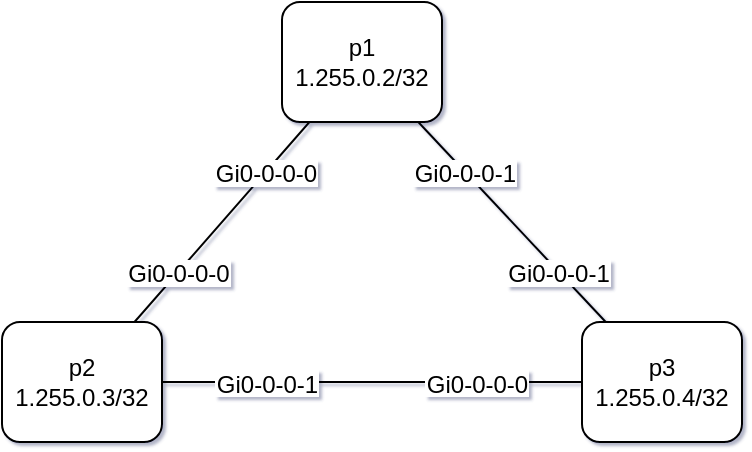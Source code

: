 <mxfile type="device" compressed="false">
    <diagram id="Topology" name="Topology">
      <mxGraphModel dx="1000" dy="1000" grid="1" gridSize="10" guides="1" tooltips="1" connect="1" arrows="1" fold="1" page="1" pageScale="1" pageWidth="827" pageHeight="1169" math="0" shadow="1">
        <root>
          <mxCell id="0" />   
          <mxCell id="1" parent="0" />
        <object id="p1" label="p1 1.255.0.2/32">
      <mxCell style="rounded=1;whiteSpace=wrap;html=1;" vertex="1" parent="1">
          <mxGeometry x="360" y="40" width="80" height="60" as="geometry" />
      </mxCell>
    </object><object id="p2" label="p2 1.255.0.3/32">
      <mxCell style="rounded=1;whiteSpace=wrap;html=1;" vertex="1" parent="1">
          <mxGeometry x="220" y="200" width="80" height="60" as="geometry" />
      </mxCell>
    </object><mxCell id="8fa89d39353f2542435ba347db180703-src" value="Gi0-0-0-0" style="labelBackgroundColor=#ffffff;;" vertex="1" connectable="0" parent="8fa89d39353f2542435ba347db180703">
      <mxGeometry x="-0.5" relative="1" as="geometry">
        <mxPoint as="offset" />
      </mxGeometry>
    </mxCell><mxCell id="8fa89d39353f2542435ba347db180703-trgt" value="Gi0-0-0-0" style="labelBackgroundColor=#ffffff;;" vertex="1" connectable="0" parent="8fa89d39353f2542435ba347db180703">
      <mxGeometry x="0.5" relative="-1" as="geometry">
        <mxPoint as="offset" />
      </mxGeometry>
    </mxCell><object id="8fa89d39353f2542435ba347db180703" label="" src_label="Gi0-0-0-0" trgt_label="Gi0-0-0-0" source="p1" target="p2">
      <mxCell style="endArrow=none;" edge="1" parent="1" source="p1" target="p2">
          <mxGeometry relative="1" as="geometry" />
      </mxCell>
    </object><object id="p3" label="p3 1.255.0.4/32">
      <mxCell style="rounded=1;whiteSpace=wrap;html=1;" vertex="1" parent="1">
          <mxGeometry x="510" y="200" width="80" height="60" as="geometry" />
      </mxCell>
    </object><mxCell id="c4f6bc0388daec2648a1e79aaaed3f5f-src" value="Gi0-0-0-1" style="labelBackgroundColor=#ffffff;;" vertex="1" connectable="0" parent="c4f6bc0388daec2648a1e79aaaed3f5f">
      <mxGeometry x="-0.5" relative="1" as="geometry">
        <mxPoint as="offset" />
      </mxGeometry>
    </mxCell><mxCell id="c4f6bc0388daec2648a1e79aaaed3f5f-trgt" value="Gi0-0-0-0" style="labelBackgroundColor=#ffffff;;" vertex="1" connectable="0" parent="c4f6bc0388daec2648a1e79aaaed3f5f">
      <mxGeometry x="0.5" relative="-1" as="geometry">
        <mxPoint as="offset" />
      </mxGeometry>
    </mxCell><object id="c4f6bc0388daec2648a1e79aaaed3f5f" label="" src_label="Gi0-0-0-1" trgt_label="Gi0-0-0-0" source="p2" target="p3">
      <mxCell style="endArrow=none;" edge="1" parent="1" source="p2" target="p3">
          <mxGeometry relative="1" as="geometry" />
      </mxCell>
    </object><mxCell id="8c92e8f15b53a2817d27263d768bb159-src" value="Gi0-0-0-1" style="labelBackgroundColor=#ffffff;;" vertex="1" connectable="0" parent="8c92e8f15b53a2817d27263d768bb159">
      <mxGeometry x="-0.5" relative="1" as="geometry">
        <mxPoint as="offset" />
      </mxGeometry>
    </mxCell><mxCell id="8c92e8f15b53a2817d27263d768bb159-trgt" value="Gi0-0-0-1" style="labelBackgroundColor=#ffffff;;" vertex="1" connectable="0" parent="8c92e8f15b53a2817d27263d768bb159">
      <mxGeometry x="0.5" relative="-1" as="geometry">
        <mxPoint as="offset" />
      </mxGeometry>
    </mxCell><object id="8c92e8f15b53a2817d27263d768bb159" label="" src_label="Gi0-0-0-1" trgt_label="Gi0-0-0-1" source="p3" target="p1">
      <mxCell style="endArrow=none;" edge="1" parent="1" source="p3" target="p1">
          <mxGeometry relative="1" as="geometry" />
      </mxCell>
    </object></root>
      </mxGraphModel>
    </diagram></mxfile>
